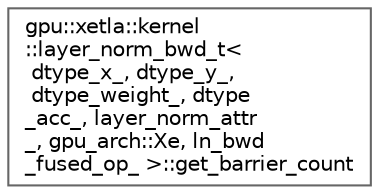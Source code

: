 digraph "Graphical Class Hierarchy"
{
 // LATEX_PDF_SIZE
  bgcolor="transparent";
  edge [fontname=Helvetica,fontsize=10,labelfontname=Helvetica,labelfontsize=10];
  node [fontname=Helvetica,fontsize=10,shape=box,height=0.2,width=0.4];
  rankdir="LR";
  Node0 [id="Node000000",label="gpu::xetla::kernel\l::layer_norm_bwd_t\<\l dtype_x_, dtype_y_,\l dtype_weight_, dtype\l_acc_, layer_norm_attr\l_, gpu_arch::Xe, ln_bwd\l_fused_op_ \>::get_barrier_count",height=0.2,width=0.4,color="grey40", fillcolor="white", style="filled",URL="$structgpu_1_1xetla_1_1kernel_1_1layer__norm__bwd__t_3_01dtype__x___00_01dtype__y___00_01dtype__wc6027ac29965333ffa97f8b5703c2982.html",tooltip=" "];
}
